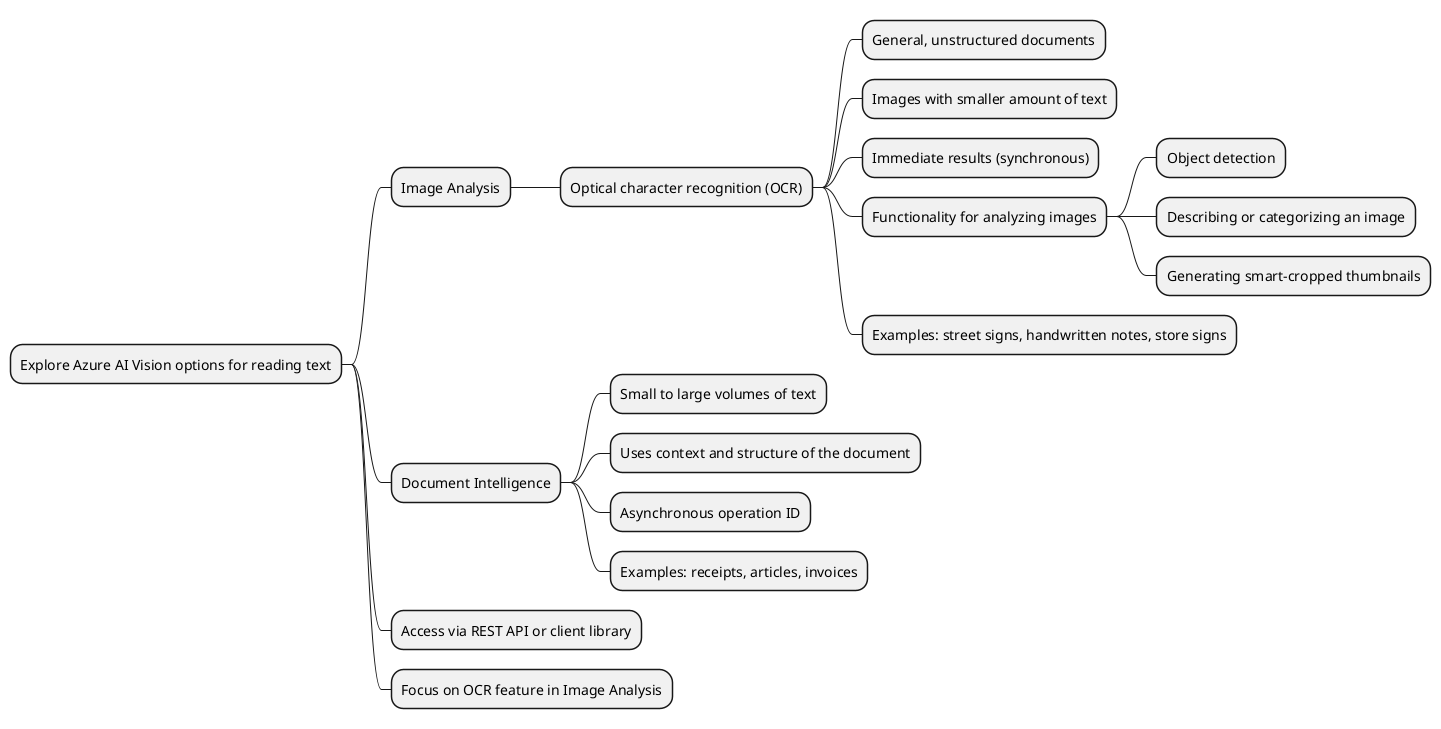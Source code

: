 @startmindmap
* Explore Azure AI Vision options for reading text
** Image Analysis
*** Optical character recognition (OCR)
**** General, unstructured documents
**** Images with smaller amount of text
**** Immediate results (synchronous)
**** Functionality for analyzing images
***** Object detection
***** Describing or categorizing an image
***** Generating smart-cropped thumbnails
**** Examples: street signs, handwritten notes, store signs
** Document Intelligence
*** Small to large volumes of text
*** Uses context and structure of the document
*** Asynchronous operation ID
*** Examples: receipts, articles, invoices
** Access via REST API or client library
** Focus on OCR feature in Image Analysis
@endmindmap